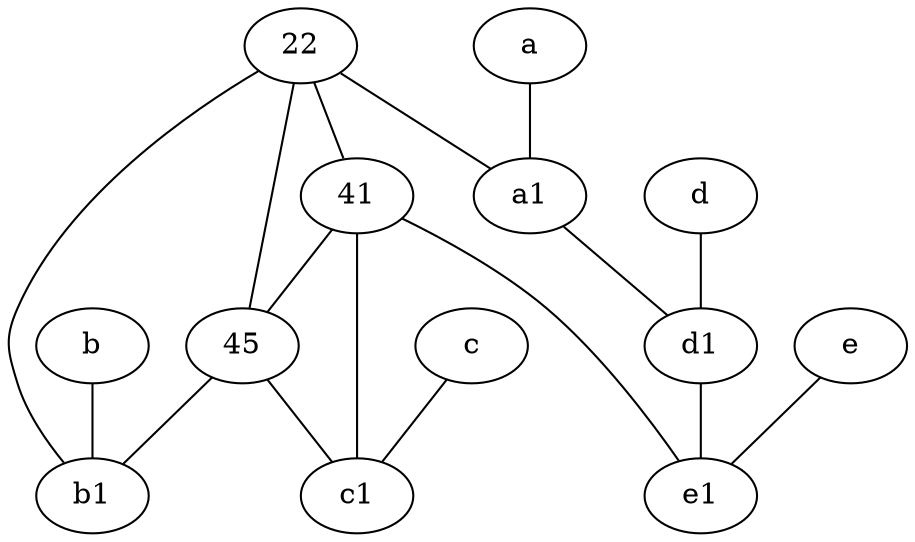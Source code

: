 graph {
	node [labelfontsize=50]
	b1 [labelfontsize=50 pos="9,4!"]
	d1 [labelfontsize=50 pos="3,5!"]
	d [labelfontsize=50 pos="2,5!"]
	c [labelfontsize=50 pos="4.5,2!"]
	22 [labelfontsize=50]
	45 [labelfontsize=50]
	c1 [labelfontsize=50 pos="4.5,3!"]
	41 [labelfontsize=50]
	e [labelfontsize=50 pos="7,9!"]
	a1 [labelfontsize=50 pos="8,3!"]
	a [labelfontsize=50 pos="8,2!"]
	b [labelfontsize=50 pos="10,4!"]
	e1 [labelfontsize=50 pos="7,7!"]
	a -- a1
	22 -- 45
	45 -- b1
	a1 -- d1
	41 -- 45
	45 -- c1
	41 -- e1
	22 -- b1
	b -- b1
	e -- e1
	c -- c1
	41 -- c1
	22 -- 41
	22 -- a1
	d1 -- e1
	d -- d1
}
